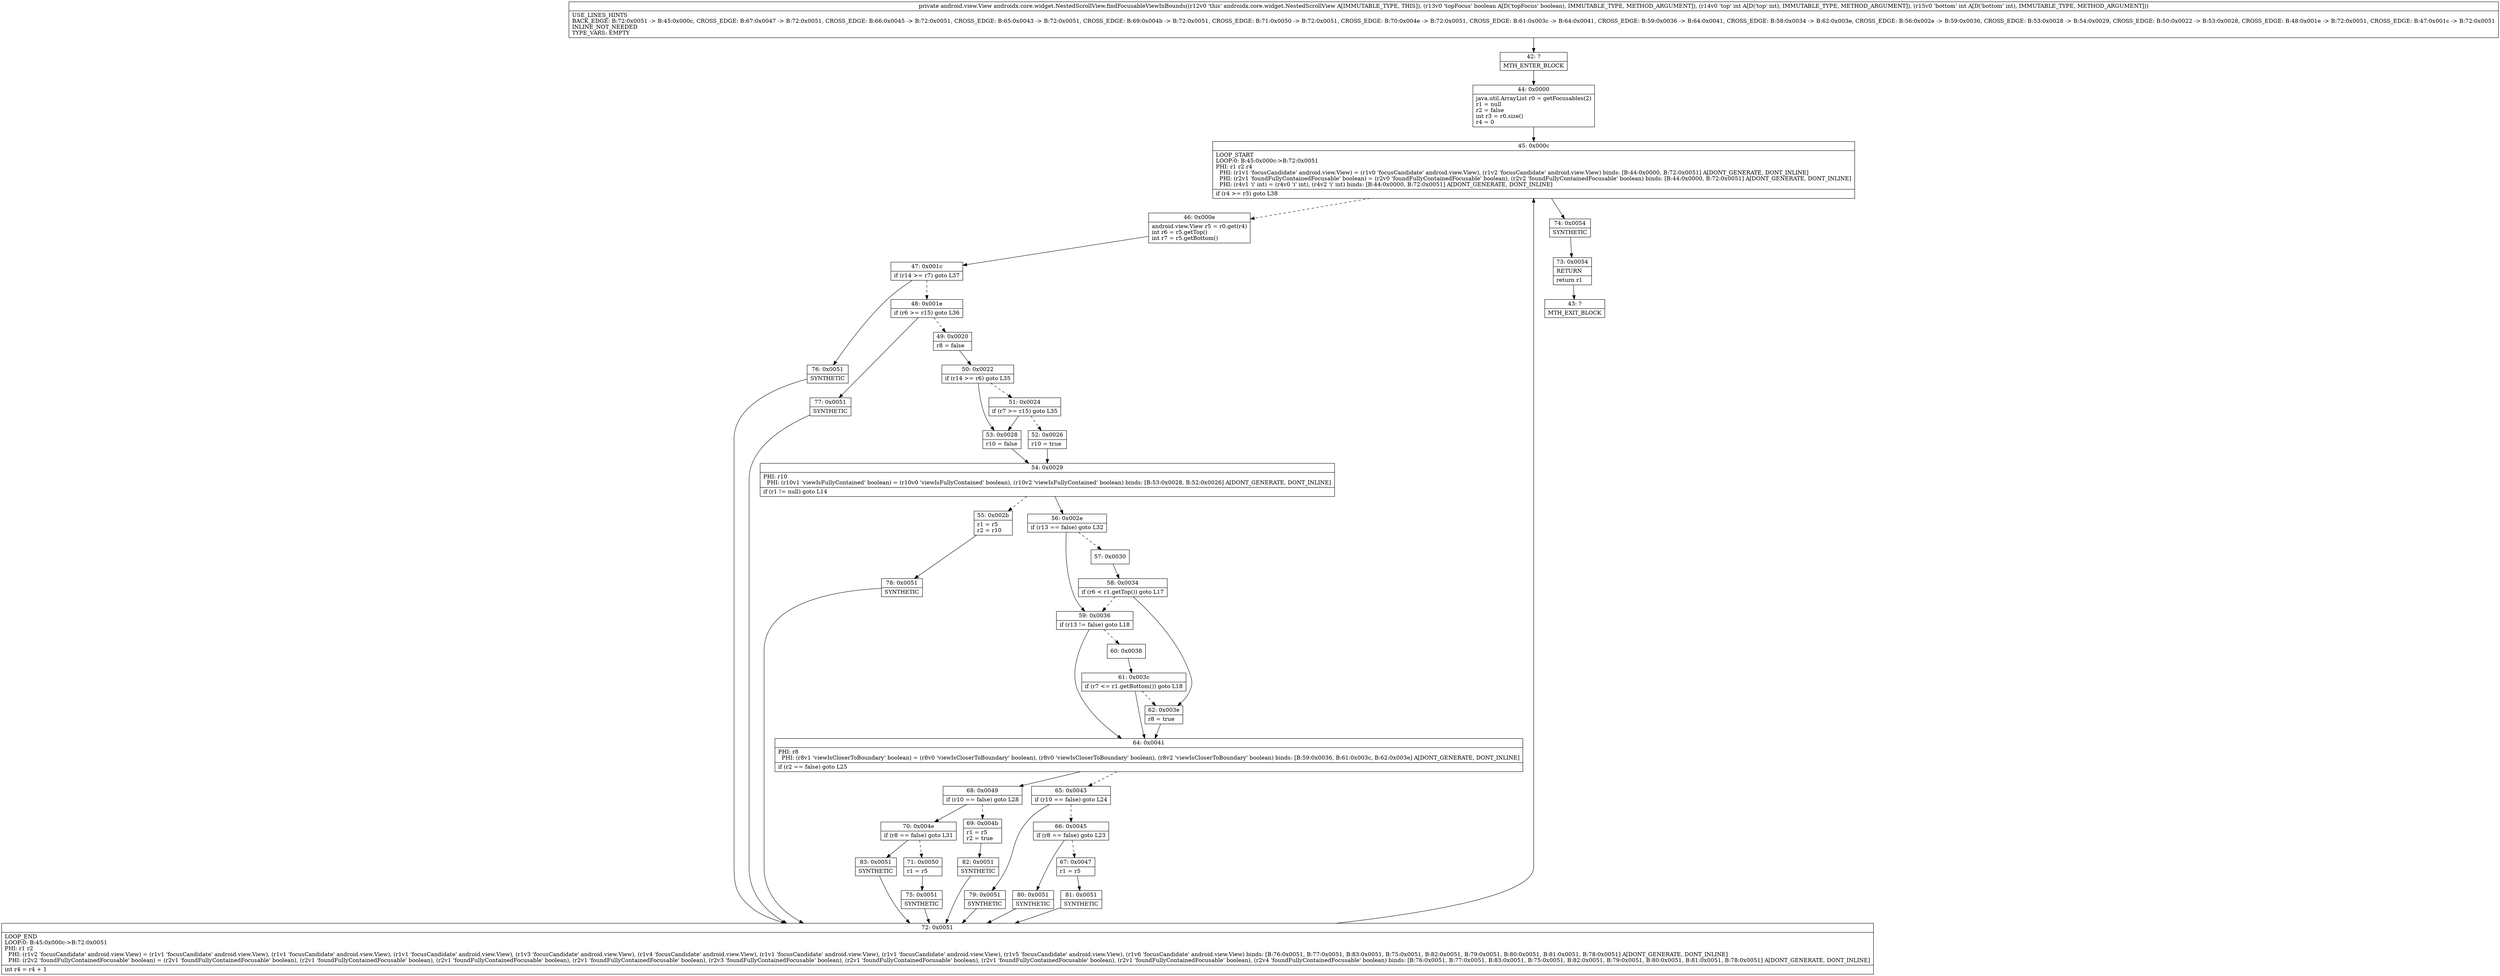 digraph "CFG forandroidx.core.widget.NestedScrollView.findFocusableViewInBounds(ZII)Landroid\/view\/View;" {
Node_42 [shape=record,label="{42\:\ ?|MTH_ENTER_BLOCK\l}"];
Node_44 [shape=record,label="{44\:\ 0x0000|java.util.ArrayList r0 = getFocusables(2)\lr1 = null\lr2 = false\lint r3 = r0.size()\lr4 = 0\l}"];
Node_45 [shape=record,label="{45\:\ 0x000c|LOOP_START\lLOOP:0: B:45:0x000c\-\>B:72:0x0051\lPHI: r1 r2 r4 \l  PHI: (r1v1 'focusCandidate' android.view.View) = (r1v0 'focusCandidate' android.view.View), (r1v2 'focusCandidate' android.view.View) binds: [B:44:0x0000, B:72:0x0051] A[DONT_GENERATE, DONT_INLINE]\l  PHI: (r2v1 'foundFullyContainedFocusable' boolean) = (r2v0 'foundFullyContainedFocusable' boolean), (r2v2 'foundFullyContainedFocusable' boolean) binds: [B:44:0x0000, B:72:0x0051] A[DONT_GENERATE, DONT_INLINE]\l  PHI: (r4v1 'i' int) = (r4v0 'i' int), (r4v2 'i' int) binds: [B:44:0x0000, B:72:0x0051] A[DONT_GENERATE, DONT_INLINE]\l|if (r4 \>= r3) goto L38\l}"];
Node_46 [shape=record,label="{46\:\ 0x000e|android.view.View r5 = r0.get(r4)\lint r6 = r5.getTop()\lint r7 = r5.getBottom()\l}"];
Node_47 [shape=record,label="{47\:\ 0x001c|if (r14 \>= r7) goto L37\l}"];
Node_48 [shape=record,label="{48\:\ 0x001e|if (r6 \>= r15) goto L36\l}"];
Node_49 [shape=record,label="{49\:\ 0x0020|r8 = false\l}"];
Node_50 [shape=record,label="{50\:\ 0x0022|if (r14 \>= r6) goto L35\l}"];
Node_51 [shape=record,label="{51\:\ 0x0024|if (r7 \>= r15) goto L35\l}"];
Node_52 [shape=record,label="{52\:\ 0x0026|r10 = true\l}"];
Node_54 [shape=record,label="{54\:\ 0x0029|PHI: r10 \l  PHI: (r10v1 'viewIsFullyContained' boolean) = (r10v0 'viewIsFullyContained' boolean), (r10v2 'viewIsFullyContained' boolean) binds: [B:53:0x0028, B:52:0x0026] A[DONT_GENERATE, DONT_INLINE]\l|if (r1 != null) goto L14\l}"];
Node_55 [shape=record,label="{55\:\ 0x002b|r1 = r5\lr2 = r10\l}"];
Node_78 [shape=record,label="{78\:\ 0x0051|SYNTHETIC\l}"];
Node_72 [shape=record,label="{72\:\ 0x0051|LOOP_END\lLOOP:0: B:45:0x000c\-\>B:72:0x0051\lPHI: r1 r2 \l  PHI: (r1v2 'focusCandidate' android.view.View) = (r1v1 'focusCandidate' android.view.View), (r1v1 'focusCandidate' android.view.View), (r1v1 'focusCandidate' android.view.View), (r1v3 'focusCandidate' android.view.View), (r1v4 'focusCandidate' android.view.View), (r1v1 'focusCandidate' android.view.View), (r1v1 'focusCandidate' android.view.View), (r1v5 'focusCandidate' android.view.View), (r1v6 'focusCandidate' android.view.View) binds: [B:76:0x0051, B:77:0x0051, B:83:0x0051, B:75:0x0051, B:82:0x0051, B:79:0x0051, B:80:0x0051, B:81:0x0051, B:78:0x0051] A[DONT_GENERATE, DONT_INLINE]\l  PHI: (r2v2 'foundFullyContainedFocusable' boolean) = (r2v1 'foundFullyContainedFocusable' boolean), (r2v1 'foundFullyContainedFocusable' boolean), (r2v1 'foundFullyContainedFocusable' boolean), (r2v1 'foundFullyContainedFocusable' boolean), (r2v3 'foundFullyContainedFocusable' boolean), (r2v1 'foundFullyContainedFocusable' boolean), (r2v1 'foundFullyContainedFocusable' boolean), (r2v1 'foundFullyContainedFocusable' boolean), (r2v4 'foundFullyContainedFocusable' boolean) binds: [B:76:0x0051, B:77:0x0051, B:83:0x0051, B:75:0x0051, B:82:0x0051, B:79:0x0051, B:80:0x0051, B:81:0x0051, B:78:0x0051] A[DONT_GENERATE, DONT_INLINE]\l|int r4 = r4 + 1\l}"];
Node_56 [shape=record,label="{56\:\ 0x002e|if (r13 == false) goto L32\l}"];
Node_57 [shape=record,label="{57\:\ 0x0030}"];
Node_58 [shape=record,label="{58\:\ 0x0034|if (r6 \< r1.getTop()) goto L17\l}"];
Node_62 [shape=record,label="{62\:\ 0x003e|r8 = true\l}"];
Node_64 [shape=record,label="{64\:\ 0x0041|PHI: r8 \l  PHI: (r8v1 'viewIsCloserToBoundary' boolean) = (r8v0 'viewIsCloserToBoundary' boolean), (r8v0 'viewIsCloserToBoundary' boolean), (r8v2 'viewIsCloserToBoundary' boolean) binds: [B:59:0x0036, B:61:0x003c, B:62:0x003e] A[DONT_GENERATE, DONT_INLINE]\l|if (r2 == false) goto L25\l}"];
Node_65 [shape=record,label="{65\:\ 0x0043|if (r10 == false) goto L24\l}"];
Node_66 [shape=record,label="{66\:\ 0x0045|if (r8 == false) goto L23\l}"];
Node_67 [shape=record,label="{67\:\ 0x0047|r1 = r5\l}"];
Node_81 [shape=record,label="{81\:\ 0x0051|SYNTHETIC\l}"];
Node_80 [shape=record,label="{80\:\ 0x0051|SYNTHETIC\l}"];
Node_79 [shape=record,label="{79\:\ 0x0051|SYNTHETIC\l}"];
Node_68 [shape=record,label="{68\:\ 0x0049|if (r10 == false) goto L28\l}"];
Node_69 [shape=record,label="{69\:\ 0x004b|r1 = r5\lr2 = true\l}"];
Node_82 [shape=record,label="{82\:\ 0x0051|SYNTHETIC\l}"];
Node_70 [shape=record,label="{70\:\ 0x004e|if (r8 == false) goto L31\l}"];
Node_71 [shape=record,label="{71\:\ 0x0050|r1 = r5\l}"];
Node_75 [shape=record,label="{75\:\ 0x0051|SYNTHETIC\l}"];
Node_83 [shape=record,label="{83\:\ 0x0051|SYNTHETIC\l}"];
Node_59 [shape=record,label="{59\:\ 0x0036|if (r13 != false) goto L18\l}"];
Node_60 [shape=record,label="{60\:\ 0x0038}"];
Node_61 [shape=record,label="{61\:\ 0x003c|if (r7 \<= r1.getBottom()) goto L18\l}"];
Node_53 [shape=record,label="{53\:\ 0x0028|r10 = false\l}"];
Node_77 [shape=record,label="{77\:\ 0x0051|SYNTHETIC\l}"];
Node_76 [shape=record,label="{76\:\ 0x0051|SYNTHETIC\l}"];
Node_74 [shape=record,label="{74\:\ 0x0054|SYNTHETIC\l}"];
Node_73 [shape=record,label="{73\:\ 0x0054|RETURN\l|return r1\l}"];
Node_43 [shape=record,label="{43\:\ ?|MTH_EXIT_BLOCK\l}"];
MethodNode[shape=record,label="{private android.view.View androidx.core.widget.NestedScrollView.findFocusableViewInBounds((r12v0 'this' androidx.core.widget.NestedScrollView A[IMMUTABLE_TYPE, THIS]), (r13v0 'topFocus' boolean A[D('topFocus' boolean), IMMUTABLE_TYPE, METHOD_ARGUMENT]), (r14v0 'top' int A[D('top' int), IMMUTABLE_TYPE, METHOD_ARGUMENT]), (r15v0 'bottom' int A[D('bottom' int), IMMUTABLE_TYPE, METHOD_ARGUMENT]))  | USE_LINES_HINTS\lBACK_EDGE: B:72:0x0051 \-\> B:45:0x000c, CROSS_EDGE: B:67:0x0047 \-\> B:72:0x0051, CROSS_EDGE: B:66:0x0045 \-\> B:72:0x0051, CROSS_EDGE: B:65:0x0043 \-\> B:72:0x0051, CROSS_EDGE: B:69:0x004b \-\> B:72:0x0051, CROSS_EDGE: B:71:0x0050 \-\> B:72:0x0051, CROSS_EDGE: B:70:0x004e \-\> B:72:0x0051, CROSS_EDGE: B:61:0x003c \-\> B:64:0x0041, CROSS_EDGE: B:59:0x0036 \-\> B:64:0x0041, CROSS_EDGE: B:58:0x0034 \-\> B:62:0x003e, CROSS_EDGE: B:56:0x002e \-\> B:59:0x0036, CROSS_EDGE: B:53:0x0028 \-\> B:54:0x0029, CROSS_EDGE: B:50:0x0022 \-\> B:53:0x0028, CROSS_EDGE: B:48:0x001e \-\> B:72:0x0051, CROSS_EDGE: B:47:0x001c \-\> B:72:0x0051\lINLINE_NOT_NEEDED\lTYPE_VARS: EMPTY\l}"];
MethodNode -> Node_42;Node_42 -> Node_44;
Node_44 -> Node_45;
Node_45 -> Node_46[style=dashed];
Node_45 -> Node_74;
Node_46 -> Node_47;
Node_47 -> Node_48[style=dashed];
Node_47 -> Node_76;
Node_48 -> Node_49[style=dashed];
Node_48 -> Node_77;
Node_49 -> Node_50;
Node_50 -> Node_51[style=dashed];
Node_50 -> Node_53;
Node_51 -> Node_52[style=dashed];
Node_51 -> Node_53;
Node_52 -> Node_54;
Node_54 -> Node_55[style=dashed];
Node_54 -> Node_56;
Node_55 -> Node_78;
Node_78 -> Node_72;
Node_72 -> Node_45;
Node_56 -> Node_57[style=dashed];
Node_56 -> Node_59;
Node_57 -> Node_58;
Node_58 -> Node_59[style=dashed];
Node_58 -> Node_62;
Node_62 -> Node_64;
Node_64 -> Node_65[style=dashed];
Node_64 -> Node_68;
Node_65 -> Node_66[style=dashed];
Node_65 -> Node_79;
Node_66 -> Node_67[style=dashed];
Node_66 -> Node_80;
Node_67 -> Node_81;
Node_81 -> Node_72;
Node_80 -> Node_72;
Node_79 -> Node_72;
Node_68 -> Node_69[style=dashed];
Node_68 -> Node_70;
Node_69 -> Node_82;
Node_82 -> Node_72;
Node_70 -> Node_71[style=dashed];
Node_70 -> Node_83;
Node_71 -> Node_75;
Node_75 -> Node_72;
Node_83 -> Node_72;
Node_59 -> Node_60[style=dashed];
Node_59 -> Node_64;
Node_60 -> Node_61;
Node_61 -> Node_62[style=dashed];
Node_61 -> Node_64;
Node_53 -> Node_54;
Node_77 -> Node_72;
Node_76 -> Node_72;
Node_74 -> Node_73;
Node_73 -> Node_43;
}

